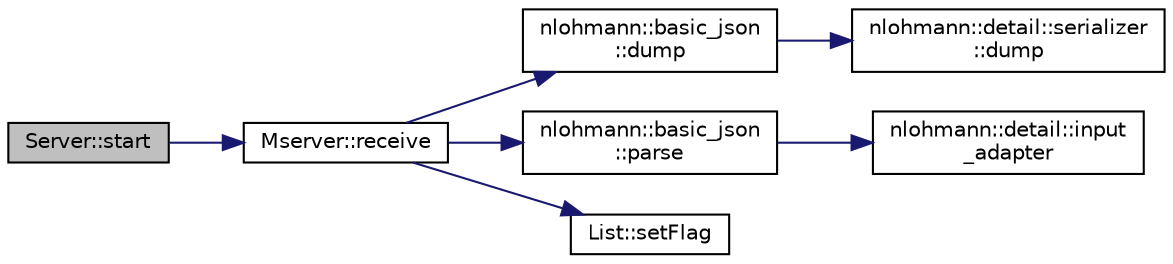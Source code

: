 digraph "Server::start"
{
 // LATEX_PDF_SIZE
  edge [fontname="Helvetica",fontsize="10",labelfontname="Helvetica",labelfontsize="10"];
  node [fontname="Helvetica",fontsize="10",shape=record];
  rankdir="LR";
  Node1 [label="Server::start",height=0.2,width=0.4,color="black", fillcolor="grey75", style="filled", fontcolor="black",tooltip="Starts the server related to sockets."];
  Node1 -> Node2 [color="midnightblue",fontsize="10",style="solid"];
  Node2 [label="Mserver::receive",height=0.2,width=0.4,color="black", fillcolor="white", style="filled",URL="$classMserver.html#aea44106299e7ee42124fb57e7e282152",tooltip="it get a Json object from the client to add it to the memory"];
  Node2 -> Node3 [color="midnightblue",fontsize="10",style="solid"];
  Node3 [label="nlohmann::basic_json\l::dump",height=0.2,width=0.4,color="black", fillcolor="white", style="filled",URL="$classnlohmann_1_1basic__json.html#acfc564f36da667b7d9109879d34dc36c",tooltip="serialization"];
  Node3 -> Node4 [color="midnightblue",fontsize="10",style="solid"];
  Node4 [label="nlohmann::detail::serializer\l::dump",height=0.2,width=0.4,color="black", fillcolor="white", style="filled",URL="$classnlohmann_1_1detail_1_1serializer.html#a95460ebd1a535a543e5a0ec52e00f48b",tooltip="internal implementation of the serialization function"];
  Node2 -> Node5 [color="midnightblue",fontsize="10",style="solid"];
  Node5 [label="nlohmann::basic_json\l::parse",height=0.2,width=0.4,color="black", fillcolor="white", style="filled",URL="$classnlohmann_1_1basic__json.html#a633db4570bf0afb137dec11a2439acee",tooltip="deserialize from a compatible input"];
  Node5 -> Node6 [color="midnightblue",fontsize="10",style="solid"];
  Node6 [label="nlohmann::detail::input\l_adapter",height=0.2,width=0.4,color="black", fillcolor="white", style="filled",URL="$namespacenlohmann_1_1detail.html#ad11a087dbe66eade5af4056aef9600bf",tooltip=" "];
  Node2 -> Node7 [color="midnightblue",fontsize="10",style="solid"];
  Node7 [label="List::setFlag",height=0.2,width=0.4,color="black", fillcolor="white", style="filled",URL="$classList.html#a09361cc929b88743b3dbc04c282add78",tooltip="set the value of the indicator"];
}

